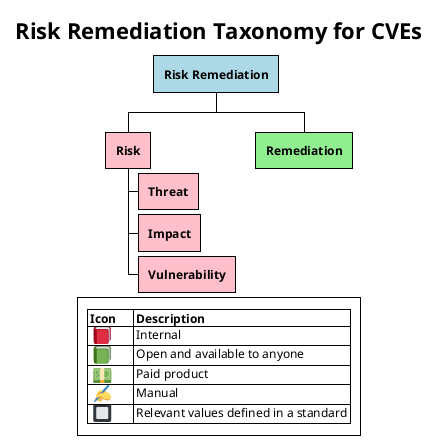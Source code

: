 ' /* Copyright Yahoo, Licensed under the terms of the Apache 2.0 license. See LICENSE file in project root for terms. */

@startwbs
!theme plain

<style>
wbsDiagram {
  .riskremediation {
      BackgroundColor lightblue
  }
  .risk {
      BackgroundColor pink
  }
  .remediation {
      BackgroundColor lightgreen
  }
  
}

</style>

Title Risk Remediation Taxonomy for CVEs

* **Risk Remediation** <<riskremediation>>
** **Risk** <<risk>>
*** **Threat** <<risk>>


*** **Impact** <<risk>>


*** **Vulnerability** <<risk>>



** **Remediation** <<remediation>> 


legend
    |= Icon |= Description |
    |  <:closed_book:>  | Internal |
    |  <:green_book:>   | Open and available to anyone |
    |  <:dollar:>       | Paid product  |
    |  <:writing_hand:> | Manual |
    |  <:black_square_button:> | Relevant values defined in a standard |
endlegend


@endwbs

Themes
-------
This gives the best clarity
!theme plain 

Other themes considered:
!theme metal
!theme materia
!theme cerulean
!theme hacker

icons
------
https://plantuml.com/creole
https://www.plantuml.com/plantuml/svg/SoWkIImgAStDuKhDpS_AL31qC-5oICrB0Oe00000

preprocessor
------------
Consider using plantuml pre-processor in future to maintain definitions in one place/file. 
define: !$cisa_kev = "<:green_book:> **CISA Known Exploited Vulnerabilities (CISA KEV)**"
use: $cisa_kev 
